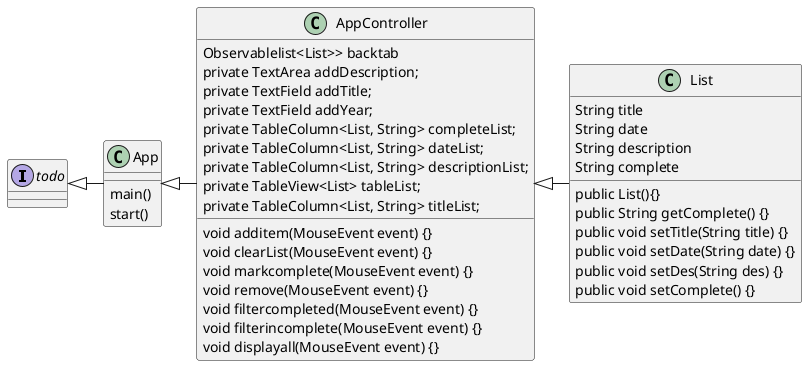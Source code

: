 @startuml
'https://plantuml.com/class-diagram


interface todo
App <|- AppController
todo <|- App
AppController <|- List


class App {
main()
start()
}

class List {
    String title
    String date
    String description
    String complete
    public List(){}
    public String getComplete() {}
    public void setTitle(String title) {}
    public void setDate(String date) {}
    public void setDes(String des) {}
    public void setComplete() {}
}

class AppController {
Observablelist<List>> backtab
        private TextArea addDescription;
        private TextField addTitle;
        private TextField addYear;
        private TableColumn<List, String> completeList;
        private TableColumn<List, String> dateList;
        private TableColumn<List, String> descriptionList;
        private TableView<List> tableList;
        private TableColumn<List, String> titleList;
        void additem(MouseEvent event) {}
        void clearList(MouseEvent event) {}
        void markcomplete(MouseEvent event) {}
        void remove(MouseEvent event) {}
        void filtercompleted(MouseEvent event) {}
        void filterincomplete(MouseEvent event) {}
        void displayall(MouseEvent event) {}
}
@enduml